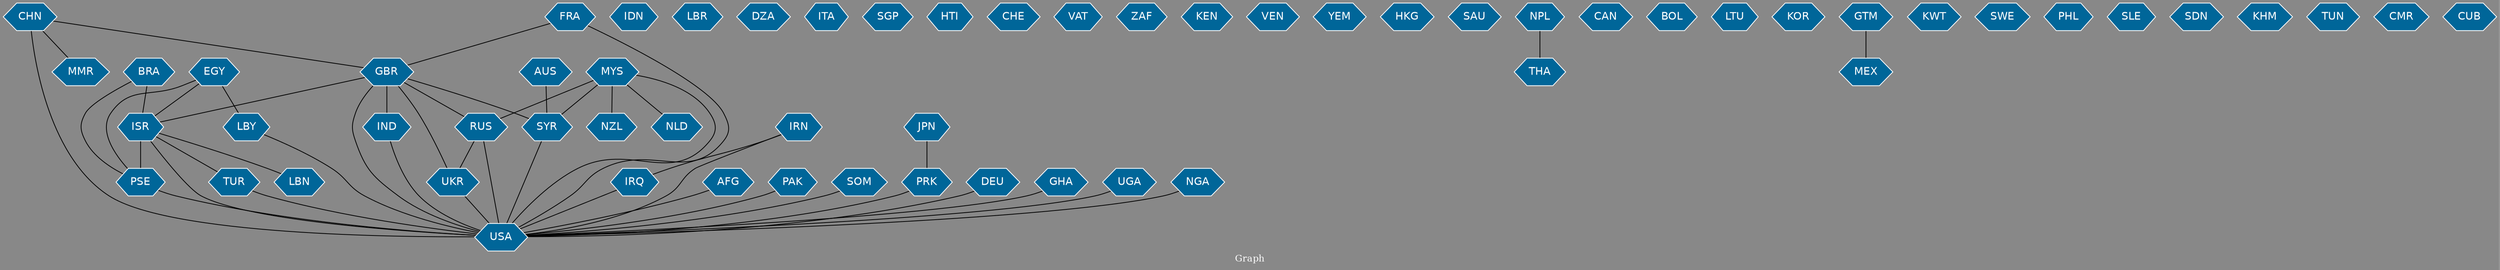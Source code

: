 // Countries together in item graph
graph {
	graph [bgcolor="#888888" fontcolor=white fontsize=12 label="Graph" outputorder=edgesfirst overlap=prism]
	node [color=white fillcolor="#006699" fontcolor=white fontname=Helvetica shape=hexagon style=filled]
	edge [arrowhead=open color=black fontcolor=white fontname=Courier fontsize=12]
		NGA [label=NGA]
		USA [label=USA]
		AUS [label=AUS]
		CHN [label=CHN]
		IRQ [label=IRQ]
		ISR [label=ISR]
		PSE [label=PSE]
		IDN [label=IDN]
		IND [label=IND]
		AFG [label=AFG]
		LBR [label=LBR]
		DZA [label=DZA]
		UKR [label=UKR]
		GBR [label=GBR]
		ITA [label=ITA]
		SYR [label=SYR]
		TUR [label=TUR]
		SGP [label=SGP]
		IRN [label=IRN]
		HTI [label=HTI]
		CHE [label=CHE]
		VAT [label=VAT]
		FRA [label=FRA]
		ZAF [label=ZAF]
		JPN [label=JPN]
		LBY [label=LBY]
		KEN [label=KEN]
		RUS [label=RUS]
		MYS [label=MYS]
		NZL [label=NZL]
		PAK [label=PAK]
		VEN [label=VEN]
		SOM [label=SOM]
		MMR [label=MMR]
		YEM [label=YEM]
		BRA [label=BRA]
		HKG [label=HKG]
		SAU [label=SAU]
		PRK [label=PRK]
		DEU [label=DEU]
		THA [label=THA]
		CAN [label=CAN]
		EGY [label=EGY]
		BOL [label=BOL]
		GHA [label=GHA]
		NLD [label=NLD]
		LTU [label=LTU]
		KOR [label=KOR]
		MEX [label=MEX]
		GTM [label=GTM]
		KWT [label=KWT]
		LBN [label=LBN]
		SWE [label=SWE]
		PHL [label=PHL]
		SLE [label=SLE]
		NPL [label=NPL]
		SDN [label=SDN]
		KHM [label=KHM]
		TUN [label=TUN]
		CMR [label=CMR]
		UGA [label=UGA]
		CUB [label=CUB]
			MYS -- USA [weight=1]
			FRA -- USA [weight=1]
			SYR -- USA [weight=2]
			ISR -- PSE [weight=39]
			NGA -- USA [weight=1]
			BRA -- ISR [weight=1]
			FRA -- GBR [weight=1]
			PAK -- USA [weight=2]
			CHN -- USA [weight=5]
			EGY -- PSE [weight=3]
			IRN -- IRQ [weight=1]
			AUS -- SYR [weight=1]
			GHA -- USA [weight=1]
			CHN -- GBR [weight=1]
			IRQ -- USA [weight=1]
			MYS -- NZL [weight=1]
			BRA -- PSE [weight=1]
			IND -- USA [weight=1]
			EGY -- ISR [weight=3]
			NPL -- THA [weight=1]
			UGA -- USA [weight=1]
			MYS -- RUS [weight=1]
			ISR -- TUR [weight=1]
			GBR -- ISR [weight=1]
			CHN -- MMR [weight=1]
			AFG -- USA [weight=2]
			GBR -- UKR [weight=1]
			JPN -- PRK [weight=1]
			MYS -- SYR [weight=1]
			GBR -- IND [weight=1]
			RUS -- USA [weight=11]
			SOM -- USA [weight=1]
			UKR -- USA [weight=2]
			RUS -- UKR [weight=7]
			PSE -- USA [weight=5]
			GTM -- MEX [weight=1]
			IRN -- USA [weight=1]
			LBY -- USA [weight=2]
			ISR -- USA [weight=3]
			DEU -- USA [weight=4]
			GBR -- RUS [weight=1]
			EGY -- LBY [weight=2]
			TUR -- USA [weight=3]
			MYS -- NLD [weight=1]
			PRK -- USA [weight=1]
			GBR -- USA [weight=2]
			ISR -- LBN [weight=1]
			GBR -- SYR [weight=1]
}